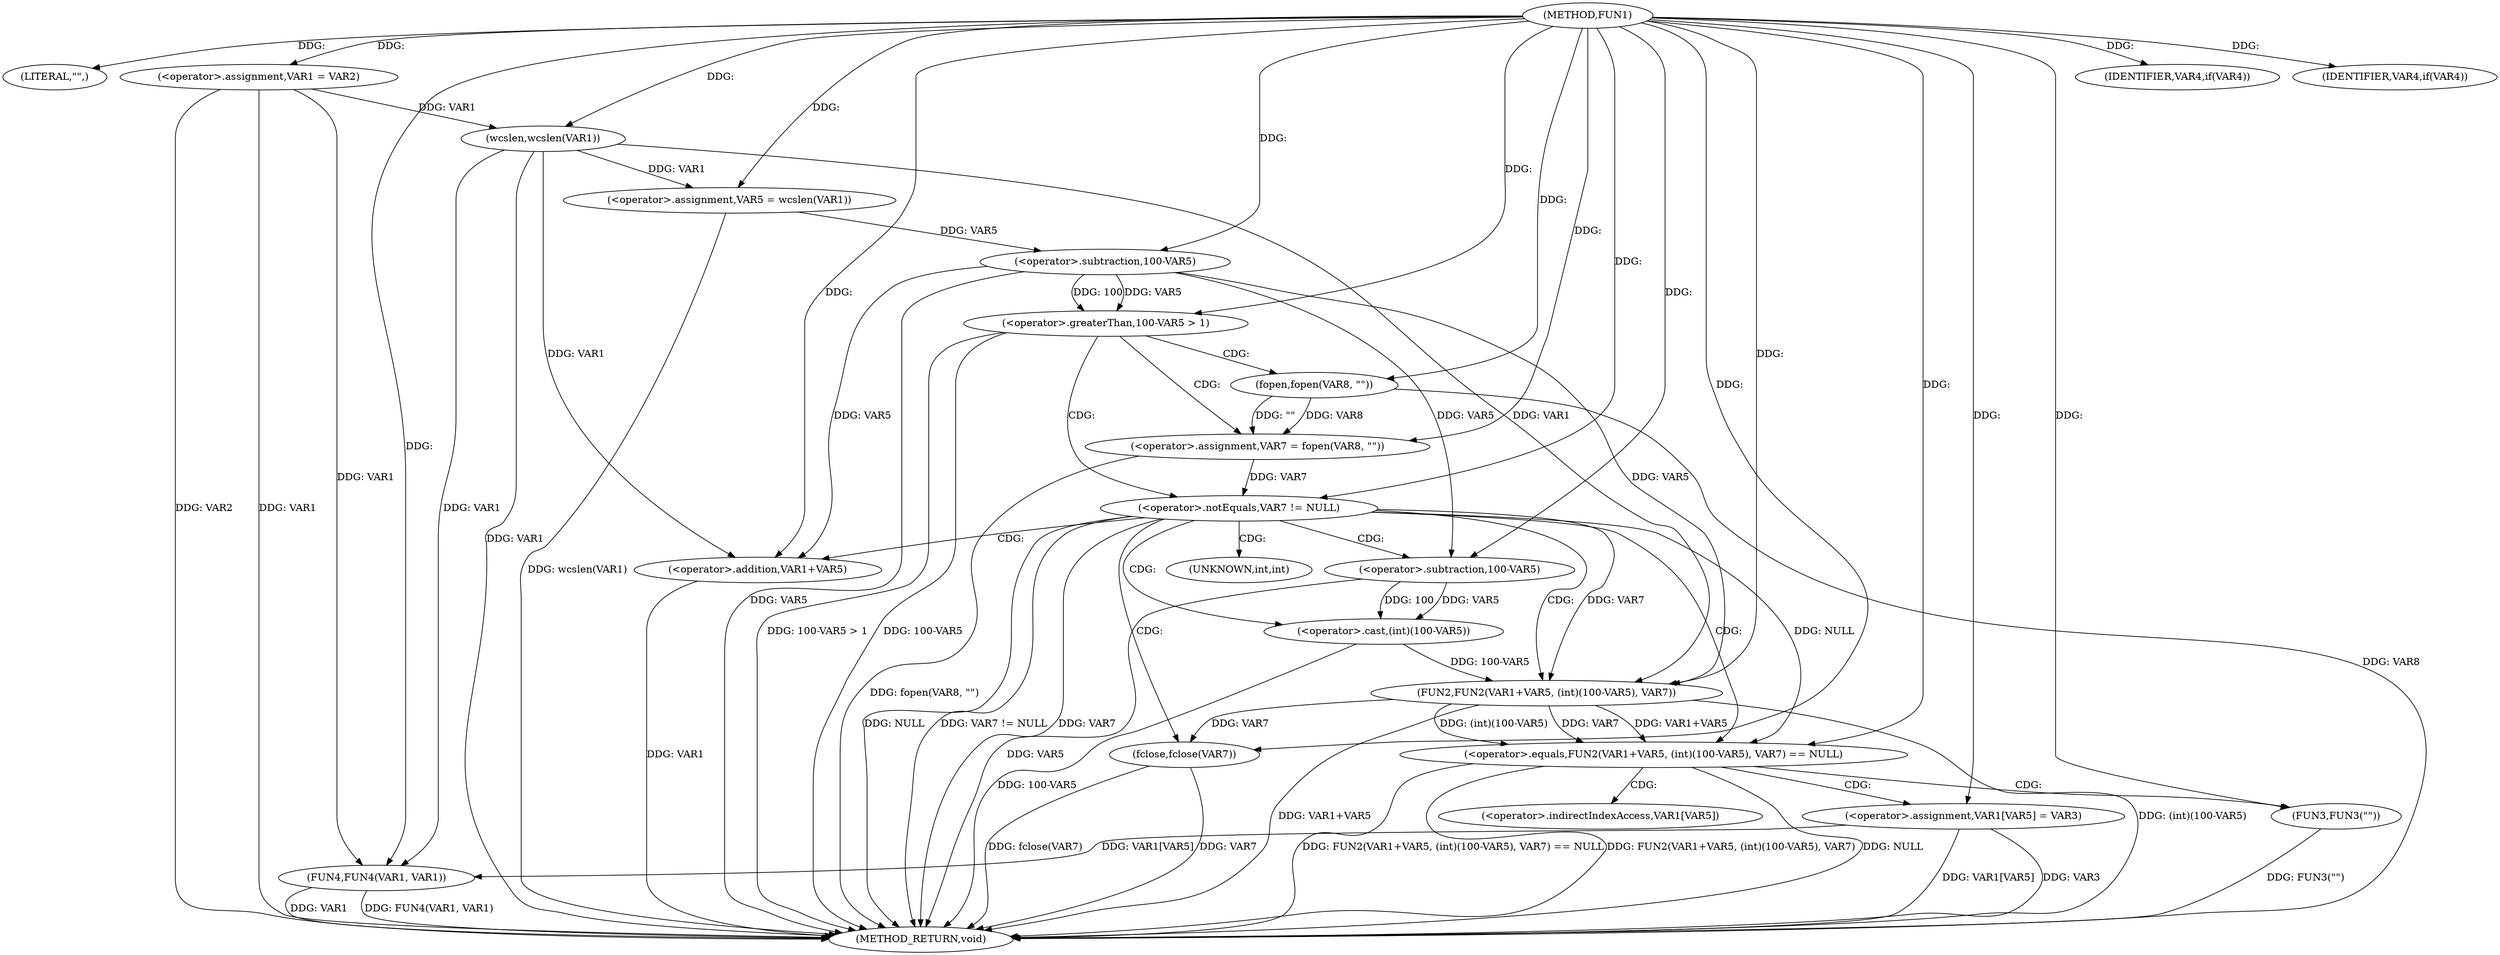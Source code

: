 digraph FUN1 {  
"1000100" [label = "(METHOD,FUN1)" ]
"1000163" [label = "(METHOD_RETURN,void)" ]
"1000103" [label = "(LITERAL,\"\",)" ]
"1000104" [label = "(<operator>.assignment,VAR1 = VAR2)" ]
"1000108" [label = "(IDENTIFIER,VAR4,if(VAR4))" ]
"1000112" [label = "(<operator>.assignment,VAR5 = wcslen(VAR1))" ]
"1000114" [label = "(wcslen,wcslen(VAR1))" ]
"1000118" [label = "(<operator>.greaterThan,100-VAR5 > 1)" ]
"1000119" [label = "(<operator>.subtraction,100-VAR5)" ]
"1000124" [label = "(<operator>.assignment,VAR7 = fopen(VAR8, \"\"))" ]
"1000126" [label = "(fopen,fopen(VAR8, \"\"))" ]
"1000130" [label = "(<operator>.notEquals,VAR7 != NULL)" ]
"1000135" [label = "(<operator>.equals,FUN2(VAR1+VAR5, (int)(100-VAR5), VAR7) == NULL)" ]
"1000136" [label = "(FUN2,FUN2(VAR1+VAR5, (int)(100-VAR5), VAR7))" ]
"1000137" [label = "(<operator>.addition,VAR1+VAR5)" ]
"1000140" [label = "(<operator>.cast,(int)(100-VAR5))" ]
"1000142" [label = "(<operator>.subtraction,100-VAR5)" ]
"1000148" [label = "(FUN3,FUN3(\"\"))" ]
"1000150" [label = "(<operator>.assignment,VAR1[VAR5] = VAR3)" ]
"1000155" [label = "(fclose,fclose(VAR7))" ]
"1000158" [label = "(IDENTIFIER,VAR4,if(VAR4))" ]
"1000160" [label = "(FUN4,FUN4(VAR1, VAR1))" ]
"1000141" [label = "(UNKNOWN,int,int)" ]
"1000151" [label = "(<operator>.indirectIndexAccess,VAR1[VAR5])" ]
  "1000140" -> "1000163"  [ label = "DDG: 100-VAR5"] 
  "1000150" -> "1000163"  [ label = "DDG: VAR1[VAR5]"] 
  "1000104" -> "1000163"  [ label = "DDG: VAR1"] 
  "1000130" -> "1000163"  [ label = "DDG: NULL"] 
  "1000136" -> "1000163"  [ label = "DDG: (int)(100-VAR5)"] 
  "1000148" -> "1000163"  [ label = "DDG: FUN3(\"\")"] 
  "1000126" -> "1000163"  [ label = "DDG: VAR8"] 
  "1000118" -> "1000163"  [ label = "DDG: 100-VAR5 > 1"] 
  "1000150" -> "1000163"  [ label = "DDG: VAR3"] 
  "1000135" -> "1000163"  [ label = "DDG: FUN2(VAR1+VAR5, (int)(100-VAR5), VAR7) == NULL"] 
  "1000135" -> "1000163"  [ label = "DDG: FUN2(VAR1+VAR5, (int)(100-VAR5), VAR7)"] 
  "1000118" -> "1000163"  [ label = "DDG: 100-VAR5"] 
  "1000160" -> "1000163"  [ label = "DDG: VAR1"] 
  "1000130" -> "1000163"  [ label = "DDG: VAR7 != NULL"] 
  "1000124" -> "1000163"  [ label = "DDG: fopen(VAR8, \"\")"] 
  "1000112" -> "1000163"  [ label = "DDG: wcslen(VAR1)"] 
  "1000160" -> "1000163"  [ label = "DDG: FUN4(VAR1, VAR1)"] 
  "1000155" -> "1000163"  [ label = "DDG: fclose(VAR7)"] 
  "1000142" -> "1000163"  [ label = "DDG: VAR5"] 
  "1000114" -> "1000163"  [ label = "DDG: VAR1"] 
  "1000119" -> "1000163"  [ label = "DDG: VAR5"] 
  "1000155" -> "1000163"  [ label = "DDG: VAR7"] 
  "1000137" -> "1000163"  [ label = "DDG: VAR1"] 
  "1000135" -> "1000163"  [ label = "DDG: NULL"] 
  "1000136" -> "1000163"  [ label = "DDG: VAR1+VAR5"] 
  "1000104" -> "1000163"  [ label = "DDG: VAR2"] 
  "1000130" -> "1000163"  [ label = "DDG: VAR7"] 
  "1000100" -> "1000103"  [ label = "DDG: "] 
  "1000100" -> "1000104"  [ label = "DDG: "] 
  "1000100" -> "1000108"  [ label = "DDG: "] 
  "1000114" -> "1000112"  [ label = "DDG: VAR1"] 
  "1000100" -> "1000112"  [ label = "DDG: "] 
  "1000104" -> "1000114"  [ label = "DDG: VAR1"] 
  "1000100" -> "1000114"  [ label = "DDG: "] 
  "1000119" -> "1000118"  [ label = "DDG: 100"] 
  "1000119" -> "1000118"  [ label = "DDG: VAR5"] 
  "1000100" -> "1000119"  [ label = "DDG: "] 
  "1000112" -> "1000119"  [ label = "DDG: VAR5"] 
  "1000100" -> "1000118"  [ label = "DDG: "] 
  "1000126" -> "1000124"  [ label = "DDG: VAR8"] 
  "1000126" -> "1000124"  [ label = "DDG: \"\""] 
  "1000100" -> "1000124"  [ label = "DDG: "] 
  "1000100" -> "1000126"  [ label = "DDG: "] 
  "1000124" -> "1000130"  [ label = "DDG: VAR7"] 
  "1000100" -> "1000130"  [ label = "DDG: "] 
  "1000136" -> "1000135"  [ label = "DDG: VAR1+VAR5"] 
  "1000136" -> "1000135"  [ label = "DDG: (int)(100-VAR5)"] 
  "1000136" -> "1000135"  [ label = "DDG: VAR7"] 
  "1000114" -> "1000136"  [ label = "DDG: VAR1"] 
  "1000100" -> "1000136"  [ label = "DDG: "] 
  "1000119" -> "1000136"  [ label = "DDG: VAR5"] 
  "1000114" -> "1000137"  [ label = "DDG: VAR1"] 
  "1000100" -> "1000137"  [ label = "DDG: "] 
  "1000119" -> "1000137"  [ label = "DDG: VAR5"] 
  "1000140" -> "1000136"  [ label = "DDG: 100-VAR5"] 
  "1000142" -> "1000140"  [ label = "DDG: 100"] 
  "1000142" -> "1000140"  [ label = "DDG: VAR5"] 
  "1000100" -> "1000142"  [ label = "DDG: "] 
  "1000119" -> "1000142"  [ label = "DDG: VAR5"] 
  "1000130" -> "1000136"  [ label = "DDG: VAR7"] 
  "1000130" -> "1000135"  [ label = "DDG: NULL"] 
  "1000100" -> "1000135"  [ label = "DDG: "] 
  "1000100" -> "1000148"  [ label = "DDG: "] 
  "1000100" -> "1000150"  [ label = "DDG: "] 
  "1000136" -> "1000155"  [ label = "DDG: VAR7"] 
  "1000100" -> "1000155"  [ label = "DDG: "] 
  "1000100" -> "1000158"  [ label = "DDG: "] 
  "1000150" -> "1000160"  [ label = "DDG: VAR1[VAR5]"] 
  "1000104" -> "1000160"  [ label = "DDG: VAR1"] 
  "1000114" -> "1000160"  [ label = "DDG: VAR1"] 
  "1000100" -> "1000160"  [ label = "DDG: "] 
  "1000118" -> "1000126"  [ label = "CDG: "] 
  "1000118" -> "1000124"  [ label = "CDG: "] 
  "1000118" -> "1000130"  [ label = "CDG: "] 
  "1000130" -> "1000142"  [ label = "CDG: "] 
  "1000130" -> "1000155"  [ label = "CDG: "] 
  "1000130" -> "1000137"  [ label = "CDG: "] 
  "1000130" -> "1000141"  [ label = "CDG: "] 
  "1000130" -> "1000135"  [ label = "CDG: "] 
  "1000130" -> "1000136"  [ label = "CDG: "] 
  "1000130" -> "1000140"  [ label = "CDG: "] 
  "1000135" -> "1000151"  [ label = "CDG: "] 
  "1000135" -> "1000150"  [ label = "CDG: "] 
  "1000135" -> "1000148"  [ label = "CDG: "] 
}
